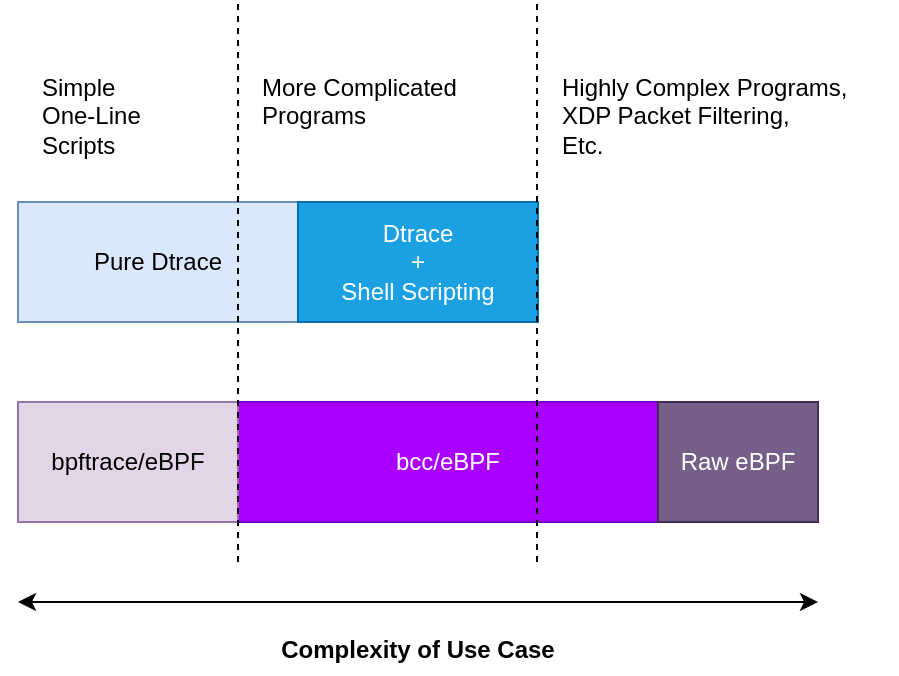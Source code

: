 <mxfile version="12.1.7" type="device" pages="1"><diagram id="WFK7eNHyVYRByZd3pT8B" name="Page-1"><mxGraphModel dx="1173" dy="695" grid="1" gridSize="10" guides="1" tooltips="1" connect="1" arrows="1" fold="1" page="1" pageScale="1" pageWidth="850" pageHeight="1100" math="0" shadow="0"><root><mxCell id="0"/><mxCell id="1" parent="0"/><mxCell id="9Vs8duwrbHmKiUMxX9H3-2" value="" style="endArrow=classic;startArrow=classic;html=1;" edge="1" parent="1"><mxGeometry width="50" height="50" relative="1" as="geometry"><mxPoint x="120" y="480" as="sourcePoint"/><mxPoint x="520" y="480" as="targetPoint"/></mxGeometry></mxCell><mxCell id="9Vs8duwrbHmKiUMxX9H3-4" value="Complexity of Use Case" style="text;align=center;fontStyle=1;verticalAlign=middle;spacingLeft=3;spacingRight=3;strokeColor=none;rotatable=0;points=[[0,0.5],[1,0.5]];portConstraint=eastwest;" vertex="1" parent="1"><mxGeometry x="235" y="490" width="170" height="26" as="geometry"/></mxCell><mxCell id="9Vs8duwrbHmKiUMxX9H3-5" value="bcc/eBPF" style="rounded=0;whiteSpace=wrap;html=1;fillColor=#aa00ff;strokeColor=#7700CC;fontColor=#ffffff;" vertex="1" parent="1"><mxGeometry x="230" y="380" width="210" height="60" as="geometry"/></mxCell><mxCell id="9Vs8duwrbHmKiUMxX9H3-6" value="bpftrace/eBPF" style="rounded=0;whiteSpace=wrap;html=1;fillColor=#e1d5e7;strokeColor=#9673a6;" vertex="1" parent="1"><mxGeometry x="120" y="380" width="110" height="60" as="geometry"/></mxCell><mxCell id="9Vs8duwrbHmKiUMxX9H3-7" value="Pure Dtrace" style="rounded=0;whiteSpace=wrap;html=1;fillColor=#dae8fc;strokeColor=#6c8ebf;" vertex="1" parent="1"><mxGeometry x="120" y="280" width="140" height="60" as="geometry"/></mxCell><mxCell id="9Vs8duwrbHmKiUMxX9H3-8" value="Dtrace&lt;br&gt;+&lt;br&gt;Shell Scripting" style="rounded=0;whiteSpace=wrap;html=1;fillColor=#1ba1e2;strokeColor=#006EAF;fontColor=#ffffff;" vertex="1" parent="1"><mxGeometry x="260" y="280" width="120" height="60" as="geometry"/></mxCell><mxCell id="9Vs8duwrbHmKiUMxX9H3-9" value="Raw eBPF" style="rounded=0;whiteSpace=wrap;html=1;fillColor=#76608a;strokeColor=#432D57;fontColor=#ffffff;" vertex="1" parent="1"><mxGeometry x="440" y="380" width="80" height="60" as="geometry"/></mxCell><mxCell id="9Vs8duwrbHmKiUMxX9H3-10" value="" style="endArrow=none;dashed=1;html=1;" edge="1" parent="1"><mxGeometry width="50" height="50" relative="1" as="geometry"><mxPoint x="230" y="460" as="sourcePoint"/><mxPoint x="230" y="180" as="targetPoint"/></mxGeometry></mxCell><mxCell id="9Vs8duwrbHmKiUMxX9H3-11" value="Simple&lt;br&gt;One-Line&lt;br&gt;Scripts" style="text;html=1;resizable=0;points=[];autosize=1;align=left;verticalAlign=top;spacingTop=-4;" vertex="1" parent="1"><mxGeometry x="130" y="213" width="70" height="40" as="geometry"/></mxCell><mxCell id="9Vs8duwrbHmKiUMxX9H3-12" value="More Complicated&lt;br&gt;Programs" style="text;html=1;resizable=0;points=[];autosize=1;align=left;verticalAlign=top;spacingTop=-4;" vertex="1" parent="1"><mxGeometry x="240" y="213" width="120" height="30" as="geometry"/></mxCell><mxCell id="9Vs8duwrbHmKiUMxX9H3-13" value="" style="endArrow=none;dashed=1;html=1;" edge="1" parent="1"><mxGeometry width="50" height="50" relative="1" as="geometry"><mxPoint x="379.5" y="460" as="sourcePoint"/><mxPoint x="379.5" y="180" as="targetPoint"/></mxGeometry></mxCell><mxCell id="9Vs8duwrbHmKiUMxX9H3-14" value="Highly Complex Programs,&lt;br&gt;XDP Packet Filtering,&lt;br&gt;Etc." style="text;html=1;resizable=0;points=[];autosize=1;align=left;verticalAlign=top;spacingTop=-4;" vertex="1" parent="1"><mxGeometry x="389.5" y="213" width="170" height="40" as="geometry"/></mxCell></root></mxGraphModel></diagram></mxfile>